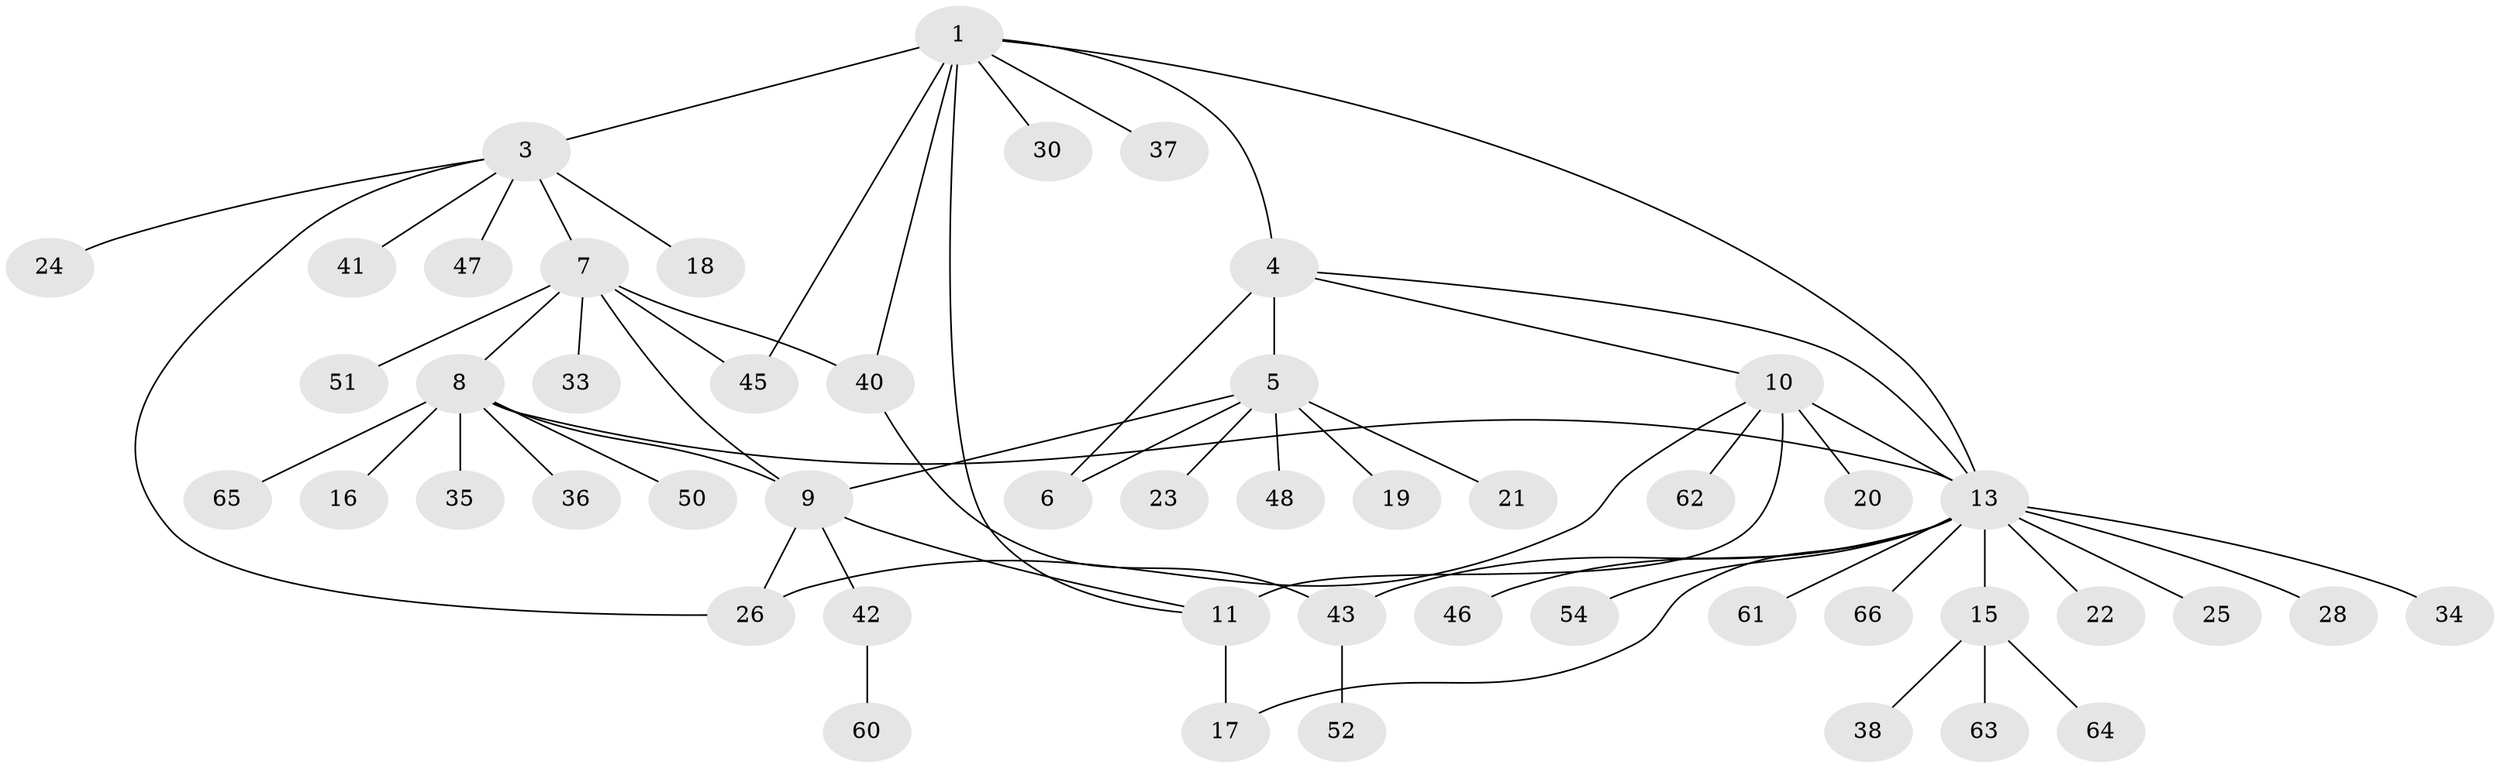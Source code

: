 // Generated by graph-tools (version 1.1) at 2025/24/03/03/25 07:24:17]
// undirected, 50 vertices, 63 edges
graph export_dot {
graph [start="1"]
  node [color=gray90,style=filled];
  1 [super="+2"];
  3 [super="+31"];
  4 [super="+57"];
  5 [super="+32"];
  6;
  7 [super="+49"];
  8 [super="+27"];
  9;
  10 [super="+12"];
  11 [super="+44"];
  13 [super="+14"];
  15 [super="+56"];
  16;
  17;
  18;
  19;
  20 [super="+58"];
  21;
  22;
  23;
  24 [super="+29"];
  25;
  26 [super="+53"];
  28;
  30;
  33;
  34 [super="+39"];
  35;
  36;
  37;
  38;
  40;
  41;
  42 [super="+59"];
  43 [super="+55"];
  45;
  46;
  47;
  48;
  50;
  51;
  52;
  54;
  60;
  61;
  62;
  63;
  64;
  65;
  66;
  1 -- 3 [weight=2];
  1 -- 11;
  1 -- 30;
  1 -- 4;
  1 -- 37;
  1 -- 40;
  1 -- 45;
  1 -- 13;
  3 -- 7;
  3 -- 18;
  3 -- 24;
  3 -- 26;
  3 -- 47;
  3 -- 41;
  4 -- 5;
  4 -- 6;
  4 -- 13;
  4 -- 10;
  5 -- 6;
  5 -- 9;
  5 -- 19;
  5 -- 21;
  5 -- 23;
  5 -- 48;
  7 -- 8;
  7 -- 9;
  7 -- 33;
  7 -- 40;
  7 -- 45;
  7 -- 51;
  8 -- 9;
  8 -- 16;
  8 -- 36;
  8 -- 50;
  8 -- 65;
  8 -- 13;
  8 -- 35;
  9 -- 11;
  9 -- 42;
  9 -- 26;
  10 -- 11 [weight=2];
  10 -- 20;
  10 -- 26;
  10 -- 62;
  10 -- 13;
  11 -- 17;
  13 -- 15 [weight=2];
  13 -- 17;
  13 -- 25;
  13 -- 54;
  13 -- 34;
  13 -- 66;
  13 -- 43;
  13 -- 46;
  13 -- 22;
  13 -- 28;
  13 -- 61;
  15 -- 38;
  15 -- 63;
  15 -- 64;
  40 -- 43;
  42 -- 60;
  43 -- 52;
}

